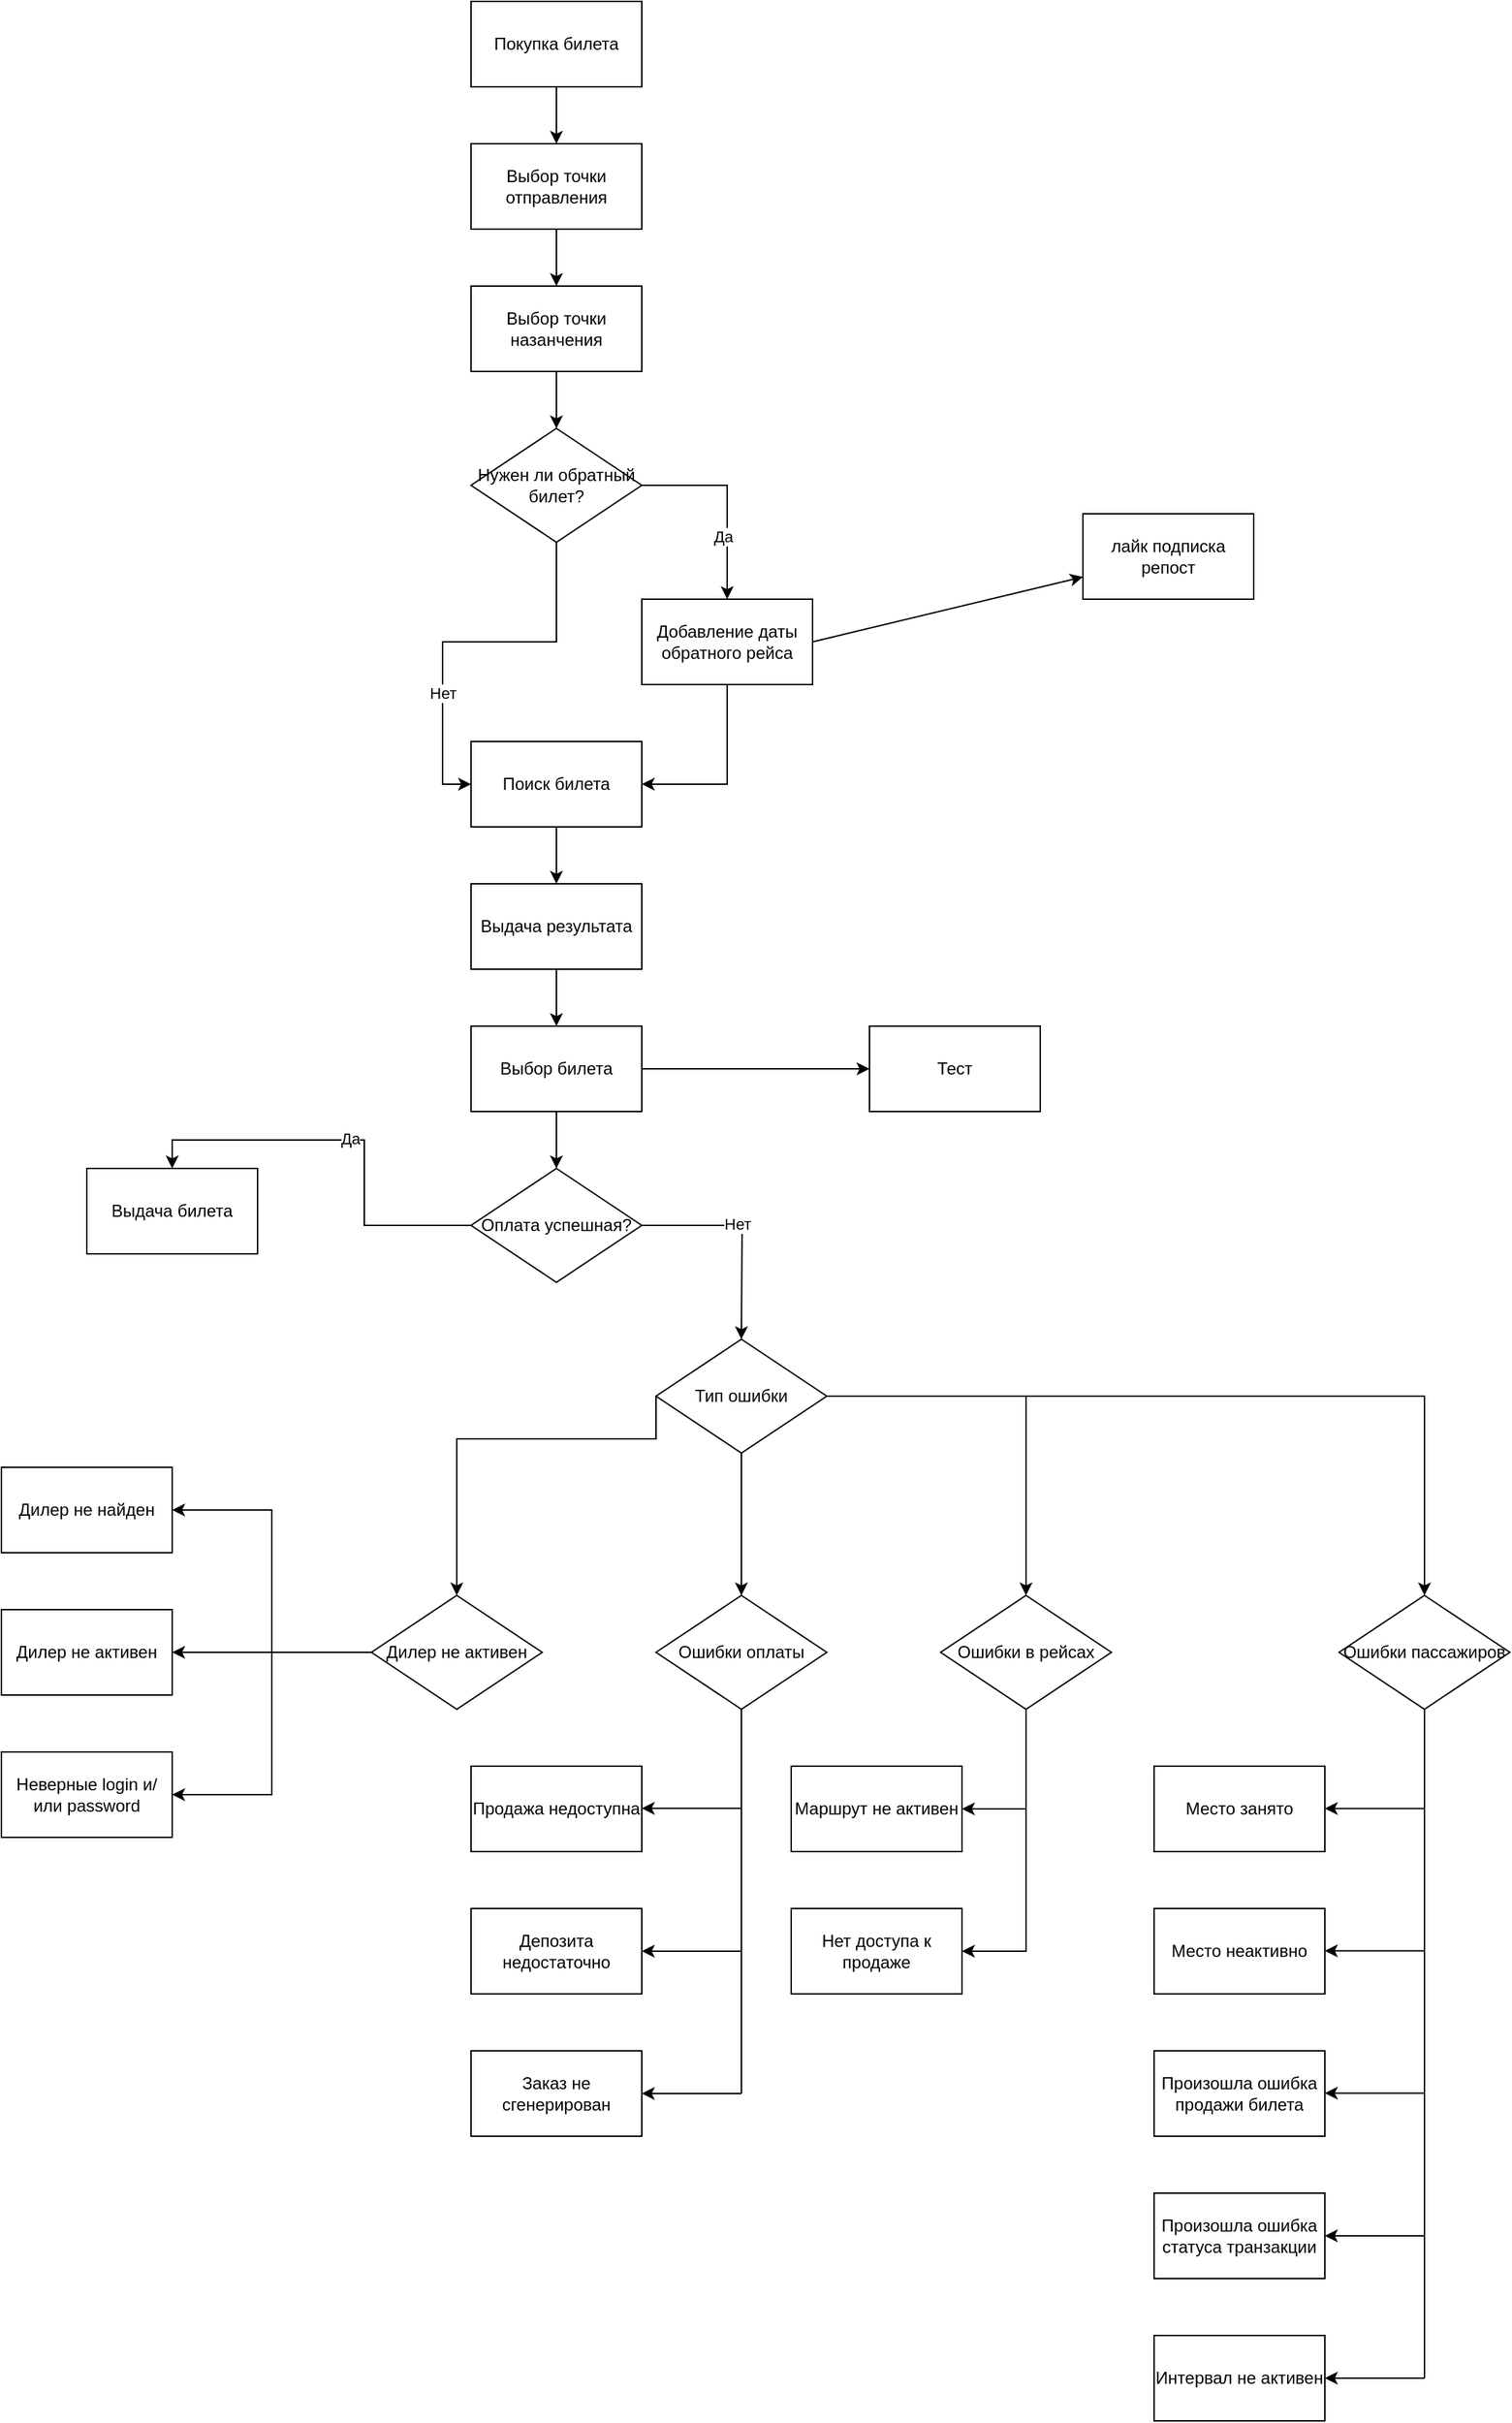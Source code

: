 <mxfile version="26.0.11">
  <diagram name="Page-1" id="7fRCmvekf1WJRbGHWaEq">
    <mxGraphModel dx="2528" dy="789" grid="1" gridSize="10" guides="1" tooltips="1" connect="1" arrows="1" fold="1" page="1" pageScale="1" pageWidth="850" pageHeight="1100" math="0" shadow="0">
      <root>
        <mxCell id="0" />
        <mxCell id="1" parent="0" />
        <mxCell id="qL8Xj3PJYmWpMpbPDrzU-1" value="Покупка билета" style="rounded=0;whiteSpace=wrap;html=1;" parent="1" vertex="1">
          <mxGeometry x="80" y="80" width="120" height="60" as="geometry" />
        </mxCell>
        <mxCell id="qL8Xj3PJYmWpMpbPDrzU-6" value="" style="edgeStyle=orthogonalEdgeStyle;rounded=0;orthogonalLoop=1;jettySize=auto;html=1;" parent="1" source="qL8Xj3PJYmWpMpbPDrzU-3" target="qL8Xj3PJYmWpMpbPDrzU-5" edge="1">
          <mxGeometry relative="1" as="geometry" />
        </mxCell>
        <mxCell id="qL8Xj3PJYmWpMpbPDrzU-3" value="Выбор точки отправления" style="rounded=0;whiteSpace=wrap;html=1;" parent="1" vertex="1">
          <mxGeometry x="80" y="180" width="120" height="60" as="geometry" />
        </mxCell>
        <mxCell id="qL8Xj3PJYmWpMpbPDrzU-4" value="" style="endArrow=classic;html=1;rounded=0;exitX=0.5;exitY=1;exitDx=0;exitDy=0;entryX=0.5;entryY=0;entryDx=0;entryDy=0;" parent="1" source="qL8Xj3PJYmWpMpbPDrzU-1" target="qL8Xj3PJYmWpMpbPDrzU-3" edge="1">
          <mxGeometry width="50" height="50" relative="1" as="geometry">
            <mxPoint x="400" y="270" as="sourcePoint" />
            <mxPoint x="450" y="220" as="targetPoint" />
          </mxGeometry>
        </mxCell>
        <mxCell id="qL8Xj3PJYmWpMpbPDrzU-15" value="" style="edgeStyle=orthogonalEdgeStyle;rounded=0;orthogonalLoop=1;jettySize=auto;html=1;" parent="1" source="qL8Xj3PJYmWpMpbPDrzU-5" target="qL8Xj3PJYmWpMpbPDrzU-14" edge="1">
          <mxGeometry relative="1" as="geometry" />
        </mxCell>
        <mxCell id="qL8Xj3PJYmWpMpbPDrzU-5" value="Выбор точки назанчения" style="rounded=0;whiteSpace=wrap;html=1;" parent="1" vertex="1">
          <mxGeometry x="80" y="280" width="120" height="60" as="geometry" />
        </mxCell>
        <mxCell id="qL8Xj3PJYmWpMpbPDrzU-19" style="edgeStyle=orthogonalEdgeStyle;rounded=0;orthogonalLoop=1;jettySize=auto;html=1;exitX=1;exitY=0.5;exitDx=0;exitDy=0;entryX=0.5;entryY=0;entryDx=0;entryDy=0;" parent="1" source="qL8Xj3PJYmWpMpbPDrzU-14" target="qL8Xj3PJYmWpMpbPDrzU-17" edge="1">
          <mxGeometry relative="1" as="geometry" />
        </mxCell>
        <mxCell id="qL8Xj3PJYmWpMpbPDrzU-20" value="Да" style="edgeLabel;html=1;align=center;verticalAlign=middle;resizable=0;points=[];" parent="qL8Xj3PJYmWpMpbPDrzU-19" vertex="1" connectable="0">
          <mxGeometry x="0.371" y="-3" relative="1" as="geometry">
            <mxPoint as="offset" />
          </mxGeometry>
        </mxCell>
        <mxCell id="qL8Xj3PJYmWpMpbPDrzU-22" style="edgeStyle=orthogonalEdgeStyle;rounded=0;orthogonalLoop=1;jettySize=auto;html=1;entryX=0;entryY=0.5;entryDx=0;entryDy=0;" parent="1" source="qL8Xj3PJYmWpMpbPDrzU-14" target="qL8Xj3PJYmWpMpbPDrzU-21" edge="1">
          <mxGeometry relative="1" as="geometry" />
        </mxCell>
        <mxCell id="qL8Xj3PJYmWpMpbPDrzU-23" value="Нет" style="edgeLabel;html=1;align=center;verticalAlign=middle;resizable=0;points=[];" parent="qL8Xj3PJYmWpMpbPDrzU-22" vertex="1" connectable="0">
          <mxGeometry x="0.378" relative="1" as="geometry">
            <mxPoint as="offset" />
          </mxGeometry>
        </mxCell>
        <mxCell id="qL8Xj3PJYmWpMpbPDrzU-14" value="Нужен ли обратный билет?" style="rhombus;whiteSpace=wrap;html=1;rounded=0;" parent="1" vertex="1">
          <mxGeometry x="80" y="380" width="120" height="80" as="geometry" />
        </mxCell>
        <mxCell id="qL8Xj3PJYmWpMpbPDrzU-24" style="edgeStyle=orthogonalEdgeStyle;rounded=0;orthogonalLoop=1;jettySize=auto;html=1;entryX=1;entryY=0.5;entryDx=0;entryDy=0;" parent="1" source="qL8Xj3PJYmWpMpbPDrzU-17" target="qL8Xj3PJYmWpMpbPDrzU-21" edge="1">
          <mxGeometry relative="1" as="geometry" />
        </mxCell>
        <mxCell id="qL8Xj3PJYmWpMpbPDrzU-17" value="Добавление даты обратного рейса" style="rounded=0;whiteSpace=wrap;html=1;" parent="1" vertex="1">
          <mxGeometry x="200" y="500" width="120" height="60" as="geometry" />
        </mxCell>
        <mxCell id="qL8Xj3PJYmWpMpbPDrzU-26" style="edgeStyle=orthogonalEdgeStyle;rounded=0;orthogonalLoop=1;jettySize=auto;html=1;entryX=0.5;entryY=0;entryDx=0;entryDy=0;" parent="1" source="qL8Xj3PJYmWpMpbPDrzU-21" target="qL8Xj3PJYmWpMpbPDrzU-25" edge="1">
          <mxGeometry relative="1" as="geometry" />
        </mxCell>
        <mxCell id="qL8Xj3PJYmWpMpbPDrzU-21" value="Поиск билета" style="rounded=0;whiteSpace=wrap;html=1;" parent="1" vertex="1">
          <mxGeometry x="80" y="600" width="120" height="60" as="geometry" />
        </mxCell>
        <mxCell id="qL8Xj3PJYmWpMpbPDrzU-28" value="" style="edgeStyle=orthogonalEdgeStyle;rounded=0;orthogonalLoop=1;jettySize=auto;html=1;" parent="1" source="qL8Xj3PJYmWpMpbPDrzU-25" edge="1">
          <mxGeometry relative="1" as="geometry">
            <mxPoint x="140.0" y="800" as="targetPoint" />
          </mxGeometry>
        </mxCell>
        <mxCell id="qL8Xj3PJYmWpMpbPDrzU-25" value="Выдача результата" style="rounded=0;whiteSpace=wrap;html=1;" parent="1" vertex="1">
          <mxGeometry x="80" y="700" width="120" height="60" as="geometry" />
        </mxCell>
        <mxCell id="qL8Xj3PJYmWpMpbPDrzU-33" style="edgeStyle=orthogonalEdgeStyle;rounded=0;orthogonalLoop=1;jettySize=auto;html=1;entryX=0.5;entryY=0;entryDx=0;entryDy=0;" parent="1" source="qL8Xj3PJYmWpMpbPDrzU-29" target="qL8Xj3PJYmWpMpbPDrzU-32" edge="1">
          <mxGeometry relative="1" as="geometry" />
        </mxCell>
        <mxCell id="qL8Xj3PJYmWpMpbPDrzU-34" value="Да" style="edgeLabel;html=1;align=center;verticalAlign=middle;resizable=0;points=[];" parent="qL8Xj3PJYmWpMpbPDrzU-33" vertex="1" connectable="0">
          <mxGeometry x="0.002" y="-1" relative="1" as="geometry">
            <mxPoint as="offset" />
          </mxGeometry>
        </mxCell>
        <mxCell id="qL8Xj3PJYmWpMpbPDrzU-29" value="Оплата успешная?" style="rhombus;whiteSpace=wrap;html=1;" parent="1" vertex="1">
          <mxGeometry x="80" y="900" width="120" height="80" as="geometry" />
        </mxCell>
        <mxCell id="G1BRfyd90inixwe90rNa-1" style="edgeStyle=orthogonalEdgeStyle;rounded=0;orthogonalLoop=1;jettySize=auto;html=1;exitX=1;exitY=0.5;exitDx=0;exitDy=0;" edge="1" parent="1" source="qL8Xj3PJYmWpMpbPDrzU-30" target="G1BRfyd90inixwe90rNa-2">
          <mxGeometry relative="1" as="geometry">
            <mxPoint x="370.0" y="829.824" as="targetPoint" />
          </mxGeometry>
        </mxCell>
        <mxCell id="qL8Xj3PJYmWpMpbPDrzU-30" value="Выбор билета" style="rounded=0;whiteSpace=wrap;html=1;" parent="1" vertex="1">
          <mxGeometry x="80" y="800" width="120" height="60" as="geometry" />
        </mxCell>
        <mxCell id="qL8Xj3PJYmWpMpbPDrzU-31" value="" style="endArrow=classic;html=1;rounded=0;exitX=0.5;exitY=1;exitDx=0;exitDy=0;entryX=0.5;entryY=0;entryDx=0;entryDy=0;" parent="1" source="qL8Xj3PJYmWpMpbPDrzU-30" target="qL8Xj3PJYmWpMpbPDrzU-29" edge="1">
          <mxGeometry width="50" height="50" relative="1" as="geometry">
            <mxPoint x="130" y="810" as="sourcePoint" />
            <mxPoint x="180" y="760" as="targetPoint" />
          </mxGeometry>
        </mxCell>
        <mxCell id="qL8Xj3PJYmWpMpbPDrzU-32" value="Выдача билета" style="rounded=0;whiteSpace=wrap;html=1;" parent="1" vertex="1">
          <mxGeometry x="-190" y="900" width="120" height="60" as="geometry" />
        </mxCell>
        <mxCell id="qL8Xj3PJYmWpMpbPDrzU-39" style="edgeStyle=orthogonalEdgeStyle;rounded=0;orthogonalLoop=1;jettySize=auto;html=1;entryX=0.583;entryY=0;entryDx=0;entryDy=0;entryPerimeter=0;" parent="1" source="qL8Xj3PJYmWpMpbPDrzU-29" edge="1">
          <mxGeometry relative="1" as="geometry">
            <mxPoint x="269.96" y="1020" as="targetPoint" />
          </mxGeometry>
        </mxCell>
        <mxCell id="qL8Xj3PJYmWpMpbPDrzU-40" value="Нет" style="edgeLabel;html=1;align=center;verticalAlign=middle;resizable=0;points=[];" parent="qL8Xj3PJYmWpMpbPDrzU-39" vertex="1" connectable="0">
          <mxGeometry x="-0.116" y="1" relative="1" as="geometry">
            <mxPoint as="offset" />
          </mxGeometry>
        </mxCell>
        <mxCell id="qL8Xj3PJYmWpMpbPDrzU-49" style="edgeStyle=orthogonalEdgeStyle;rounded=0;orthogonalLoop=1;jettySize=auto;html=1;exitX=0;exitY=0.5;exitDx=0;exitDy=0;" parent="1" source="qL8Xj3PJYmWpMpbPDrzU-42" target="qL8Xj3PJYmWpMpbPDrzU-48" edge="1">
          <mxGeometry relative="1" as="geometry">
            <Array as="points">
              <mxPoint x="210" y="1090" />
              <mxPoint x="70" y="1090" />
            </Array>
          </mxGeometry>
        </mxCell>
        <mxCell id="qL8Xj3PJYmWpMpbPDrzU-50" style="edgeStyle=orthogonalEdgeStyle;rounded=0;orthogonalLoop=1;jettySize=auto;html=1;exitX=0.5;exitY=1;exitDx=0;exitDy=0;entryX=0.5;entryY=0;entryDx=0;entryDy=0;" parent="1" source="qL8Xj3PJYmWpMpbPDrzU-42" target="qL8Xj3PJYmWpMpbPDrzU-46" edge="1">
          <mxGeometry relative="1" as="geometry" />
        </mxCell>
        <mxCell id="qL8Xj3PJYmWpMpbPDrzU-51" style="edgeStyle=orthogonalEdgeStyle;rounded=0;orthogonalLoop=1;jettySize=auto;html=1;exitX=1;exitY=0.5;exitDx=0;exitDy=0;entryX=0.5;entryY=0;entryDx=0;entryDy=0;" parent="1" source="qL8Xj3PJYmWpMpbPDrzU-42" target="qL8Xj3PJYmWpMpbPDrzU-47" edge="1">
          <mxGeometry relative="1" as="geometry" />
        </mxCell>
        <mxCell id="qL8Xj3PJYmWpMpbPDrzU-53" style="edgeStyle=orthogonalEdgeStyle;rounded=0;orthogonalLoop=1;jettySize=auto;html=1;" parent="1" source="qL8Xj3PJYmWpMpbPDrzU-42" target="qL8Xj3PJYmWpMpbPDrzU-52" edge="1">
          <mxGeometry relative="1" as="geometry" />
        </mxCell>
        <mxCell id="qL8Xj3PJYmWpMpbPDrzU-42" value="Тип ошибки" style="rhombus;whiteSpace=wrap;html=1;" parent="1" vertex="1">
          <mxGeometry x="210" y="1020" width="120" height="80" as="geometry" />
        </mxCell>
        <mxCell id="qL8Xj3PJYmWpMpbPDrzU-46" value="Ошибки оплаты" style="rhombus;whiteSpace=wrap;html=1;" parent="1" vertex="1">
          <mxGeometry x="210" y="1200" width="120" height="80" as="geometry" />
        </mxCell>
        <mxCell id="qL8Xj3PJYmWpMpbPDrzU-76" style="edgeStyle=orthogonalEdgeStyle;rounded=0;orthogonalLoop=1;jettySize=auto;html=1;entryX=1;entryY=0.5;entryDx=0;entryDy=0;" parent="1" source="qL8Xj3PJYmWpMpbPDrzU-47" target="qL8Xj3PJYmWpMpbPDrzU-69" edge="1">
          <mxGeometry relative="1" as="geometry" />
        </mxCell>
        <mxCell id="qL8Xj3PJYmWpMpbPDrzU-79" style="edgeStyle=orthogonalEdgeStyle;rounded=0;orthogonalLoop=1;jettySize=auto;html=1;entryX=1;entryY=0.5;entryDx=0;entryDy=0;" parent="1" source="qL8Xj3PJYmWpMpbPDrzU-47" target="qL8Xj3PJYmWpMpbPDrzU-77" edge="1">
          <mxGeometry relative="1" as="geometry" />
        </mxCell>
        <mxCell id="qL8Xj3PJYmWpMpbPDrzU-47" value="Ошибки в рейсах" style="rhombus;whiteSpace=wrap;html=1;" parent="1" vertex="1">
          <mxGeometry x="410" y="1200" width="120" height="80" as="geometry" />
        </mxCell>
        <mxCell id="qL8Xj3PJYmWpMpbPDrzU-57" style="edgeStyle=orthogonalEdgeStyle;rounded=0;orthogonalLoop=1;jettySize=auto;html=1;entryX=1;entryY=0.5;entryDx=0;entryDy=0;" parent="1" source="qL8Xj3PJYmWpMpbPDrzU-48" target="qL8Xj3PJYmWpMpbPDrzU-54" edge="1">
          <mxGeometry relative="1" as="geometry" />
        </mxCell>
        <mxCell id="qL8Xj3PJYmWpMpbPDrzU-58" style="edgeStyle=orthogonalEdgeStyle;rounded=0;orthogonalLoop=1;jettySize=auto;html=1;entryX=1;entryY=0.5;entryDx=0;entryDy=0;" parent="1" source="qL8Xj3PJYmWpMpbPDrzU-48" target="qL8Xj3PJYmWpMpbPDrzU-55" edge="1">
          <mxGeometry relative="1" as="geometry" />
        </mxCell>
        <mxCell id="qL8Xj3PJYmWpMpbPDrzU-59" style="edgeStyle=orthogonalEdgeStyle;rounded=0;orthogonalLoop=1;jettySize=auto;html=1;entryX=1;entryY=0.5;entryDx=0;entryDy=0;" parent="1" source="qL8Xj3PJYmWpMpbPDrzU-48" target="qL8Xj3PJYmWpMpbPDrzU-56" edge="1">
          <mxGeometry relative="1" as="geometry">
            <mxPoint x="-40" y="1250" as="targetPoint" />
          </mxGeometry>
        </mxCell>
        <mxCell id="qL8Xj3PJYmWpMpbPDrzU-48" value="Дилер не активен" style="rhombus;whiteSpace=wrap;html=1;" parent="1" vertex="1">
          <mxGeometry x="10" y="1200" width="120" height="80" as="geometry" />
        </mxCell>
        <mxCell id="qL8Xj3PJYmWpMpbPDrzU-52" value="Ошибки пассажиров" style="rhombus;whiteSpace=wrap;html=1;" parent="1" vertex="1">
          <mxGeometry x="690" y="1200" width="120" height="80" as="geometry" />
        </mxCell>
        <mxCell id="qL8Xj3PJYmWpMpbPDrzU-54" value="Дилер не активен" style="rounded=0;whiteSpace=wrap;html=1;" parent="1" vertex="1">
          <mxGeometry x="-250" y="1210" width="120" height="60" as="geometry" />
        </mxCell>
        <mxCell id="qL8Xj3PJYmWpMpbPDrzU-55" value="Дилер не найден" style="rounded=0;whiteSpace=wrap;html=1;" parent="1" vertex="1">
          <mxGeometry x="-250" y="1110" width="120" height="60" as="geometry" />
        </mxCell>
        <mxCell id="qL8Xj3PJYmWpMpbPDrzU-56" value="Неверные login и/или password" style="rounded=0;whiteSpace=wrap;html=1;" parent="1" vertex="1">
          <mxGeometry x="-250" y="1310" width="120" height="60" as="geometry" />
        </mxCell>
        <mxCell id="qL8Xj3PJYmWpMpbPDrzU-60" value="Продажа недоступна" style="rounded=0;whiteSpace=wrap;html=1;" parent="1" vertex="1">
          <mxGeometry x="80" y="1320" width="120" height="60" as="geometry" />
        </mxCell>
        <mxCell id="qL8Xj3PJYmWpMpbPDrzU-61" value="Депозита недостаточно" style="rounded=0;whiteSpace=wrap;html=1;" parent="1" vertex="1">
          <mxGeometry x="80" y="1420" width="120" height="60" as="geometry" />
        </mxCell>
        <mxCell id="qL8Xj3PJYmWpMpbPDrzU-62" value="Заказ не сгенерирован" style="rounded=0;whiteSpace=wrap;html=1;" parent="1" vertex="1">
          <mxGeometry x="80" y="1520" width="120" height="60" as="geometry" />
        </mxCell>
        <mxCell id="qL8Xj3PJYmWpMpbPDrzU-65" value="" style="endArrow=none;html=1;rounded=0;entryX=0.5;entryY=1;entryDx=0;entryDy=0;" parent="1" target="qL8Xj3PJYmWpMpbPDrzU-46" edge="1">
          <mxGeometry width="50" height="50" relative="1" as="geometry">
            <mxPoint x="270" y="1550" as="sourcePoint" />
            <mxPoint x="310" y="1410" as="targetPoint" />
          </mxGeometry>
        </mxCell>
        <mxCell id="qL8Xj3PJYmWpMpbPDrzU-66" value="" style="endArrow=classic;html=1;rounded=0;entryX=1;entryY=0.5;entryDx=0;entryDy=0;" parent="1" target="qL8Xj3PJYmWpMpbPDrzU-62" edge="1">
          <mxGeometry width="50" height="50" relative="1" as="geometry">
            <mxPoint x="270" y="1550" as="sourcePoint" />
            <mxPoint x="300" y="1450" as="targetPoint" />
          </mxGeometry>
        </mxCell>
        <mxCell id="qL8Xj3PJYmWpMpbPDrzU-67" value="" style="endArrow=classic;html=1;rounded=0;entryX=1;entryY=0.5;entryDx=0;entryDy=0;" parent="1" edge="1">
          <mxGeometry width="50" height="50" relative="1" as="geometry">
            <mxPoint x="270" y="1450" as="sourcePoint" />
            <mxPoint x="200" y="1450" as="targetPoint" />
          </mxGeometry>
        </mxCell>
        <mxCell id="qL8Xj3PJYmWpMpbPDrzU-68" value="" style="endArrow=classic;html=1;rounded=0;entryX=1;entryY=0.5;entryDx=0;entryDy=0;" parent="1" edge="1">
          <mxGeometry width="50" height="50" relative="1" as="geometry">
            <mxPoint x="270" y="1349.57" as="sourcePoint" />
            <mxPoint x="200" y="1349.57" as="targetPoint" />
          </mxGeometry>
        </mxCell>
        <mxCell id="qL8Xj3PJYmWpMpbPDrzU-69" value="Маршрут не активен" style="rounded=0;whiteSpace=wrap;html=1;" parent="1" vertex="1">
          <mxGeometry x="305" y="1320" width="120" height="60" as="geometry" />
        </mxCell>
        <mxCell id="qL8Xj3PJYmWpMpbPDrzU-70" value="Место занято" style="rounded=0;whiteSpace=wrap;html=1;" parent="1" vertex="1">
          <mxGeometry x="560" y="1320" width="120" height="60" as="geometry" />
        </mxCell>
        <mxCell id="qL8Xj3PJYmWpMpbPDrzU-71" value="Место неактивно" style="rounded=0;whiteSpace=wrap;html=1;" parent="1" vertex="1">
          <mxGeometry x="560" y="1420" width="120" height="60" as="geometry" />
        </mxCell>
        <mxCell id="qL8Xj3PJYmWpMpbPDrzU-72" value="Произошла ошибка продажи билета" style="rounded=0;whiteSpace=wrap;html=1;" parent="1" vertex="1">
          <mxGeometry x="560" y="1520" width="120" height="60" as="geometry" />
        </mxCell>
        <mxCell id="qL8Xj3PJYmWpMpbPDrzU-73" value="Произошла ошибка статуса транзакции" style="rounded=0;whiteSpace=wrap;html=1;" parent="1" vertex="1">
          <mxGeometry x="560" y="1620" width="120" height="60" as="geometry" />
        </mxCell>
        <mxCell id="qL8Xj3PJYmWpMpbPDrzU-74" value="Интервал не активен" style="rounded=0;whiteSpace=wrap;html=1;" parent="1" vertex="1">
          <mxGeometry x="560" y="1720" width="120" height="60" as="geometry" />
        </mxCell>
        <mxCell id="qL8Xj3PJYmWpMpbPDrzU-77" value="Нет доступа к продаже" style="rounded=0;whiteSpace=wrap;html=1;" parent="1" vertex="1">
          <mxGeometry x="305" y="1420" width="120" height="60" as="geometry" />
        </mxCell>
        <mxCell id="qL8Xj3PJYmWpMpbPDrzU-82" value="" style="endArrow=none;html=1;rounded=0;exitX=0.5;exitY=1;exitDx=0;exitDy=0;" parent="1" source="qL8Xj3PJYmWpMpbPDrzU-52" edge="1">
          <mxGeometry width="50" height="50" relative="1" as="geometry">
            <mxPoint x="610" y="1670" as="sourcePoint" />
            <mxPoint x="750" y="1750" as="targetPoint" />
          </mxGeometry>
        </mxCell>
        <mxCell id="qL8Xj3PJYmWpMpbPDrzU-83" value="" style="endArrow=classic;html=1;rounded=0;entryX=1;entryY=0.5;entryDx=0;entryDy=0;" parent="1" target="qL8Xj3PJYmWpMpbPDrzU-74" edge="1">
          <mxGeometry width="50" height="50" relative="1" as="geometry">
            <mxPoint x="750" y="1750" as="sourcePoint" />
            <mxPoint x="780" y="1720" as="targetPoint" />
          </mxGeometry>
        </mxCell>
        <mxCell id="qL8Xj3PJYmWpMpbPDrzU-84" value="" style="endArrow=classic;html=1;rounded=0;entryX=1;entryY=0.5;entryDx=0;entryDy=0;" parent="1" edge="1">
          <mxGeometry width="50" height="50" relative="1" as="geometry">
            <mxPoint x="750" y="1650" as="sourcePoint" />
            <mxPoint x="680" y="1650" as="targetPoint" />
          </mxGeometry>
        </mxCell>
        <mxCell id="qL8Xj3PJYmWpMpbPDrzU-85" value="" style="endArrow=classic;html=1;rounded=0;entryX=1;entryY=0.5;entryDx=0;entryDy=0;" parent="1" edge="1">
          <mxGeometry width="50" height="50" relative="1" as="geometry">
            <mxPoint x="750" y="1549.7" as="sourcePoint" />
            <mxPoint x="680" y="1549.7" as="targetPoint" />
          </mxGeometry>
        </mxCell>
        <mxCell id="qL8Xj3PJYmWpMpbPDrzU-86" value="" style="endArrow=classic;html=1;rounded=0;entryX=1;entryY=0.5;entryDx=0;entryDy=0;" parent="1" edge="1">
          <mxGeometry width="50" height="50" relative="1" as="geometry">
            <mxPoint x="750" y="1449.7" as="sourcePoint" />
            <mxPoint x="680" y="1449.7" as="targetPoint" />
          </mxGeometry>
        </mxCell>
        <mxCell id="qL8Xj3PJYmWpMpbPDrzU-87" value="" style="endArrow=classic;html=1;rounded=0;entryX=1;entryY=0.5;entryDx=0;entryDy=0;" parent="1" edge="1">
          <mxGeometry width="50" height="50" relative="1" as="geometry">
            <mxPoint x="750" y="1349.7" as="sourcePoint" />
            <mxPoint x="680" y="1349.7" as="targetPoint" />
          </mxGeometry>
        </mxCell>
        <mxCell id="G1BRfyd90inixwe90rNa-2" value="Тест" style="rounded=0;whiteSpace=wrap;html=1;" vertex="1" parent="1">
          <mxGeometry x="360.0" y="800.004" width="120" height="60" as="geometry" />
        </mxCell>
        <mxCell id="G1BRfyd90inixwe90rNa-3" value="" style="endArrow=classic;html=1;rounded=0;exitX=1;exitY=0.5;exitDx=0;exitDy=0;" edge="1" parent="1" source="qL8Xj3PJYmWpMpbPDrzU-17" target="G1BRfyd90inixwe90rNa-4">
          <mxGeometry width="50" height="50" relative="1" as="geometry">
            <mxPoint x="500" y="520" as="sourcePoint" />
            <mxPoint x="550" y="470" as="targetPoint" />
          </mxGeometry>
        </mxCell>
        <mxCell id="G1BRfyd90inixwe90rNa-4" value="&lt;div&gt;лайк подписка репост&lt;/div&gt;" style="rounded=0;whiteSpace=wrap;html=1;" vertex="1" parent="1">
          <mxGeometry x="510.0" y="440.0" width="120" height="60" as="geometry" />
        </mxCell>
      </root>
    </mxGraphModel>
  </diagram>
</mxfile>
